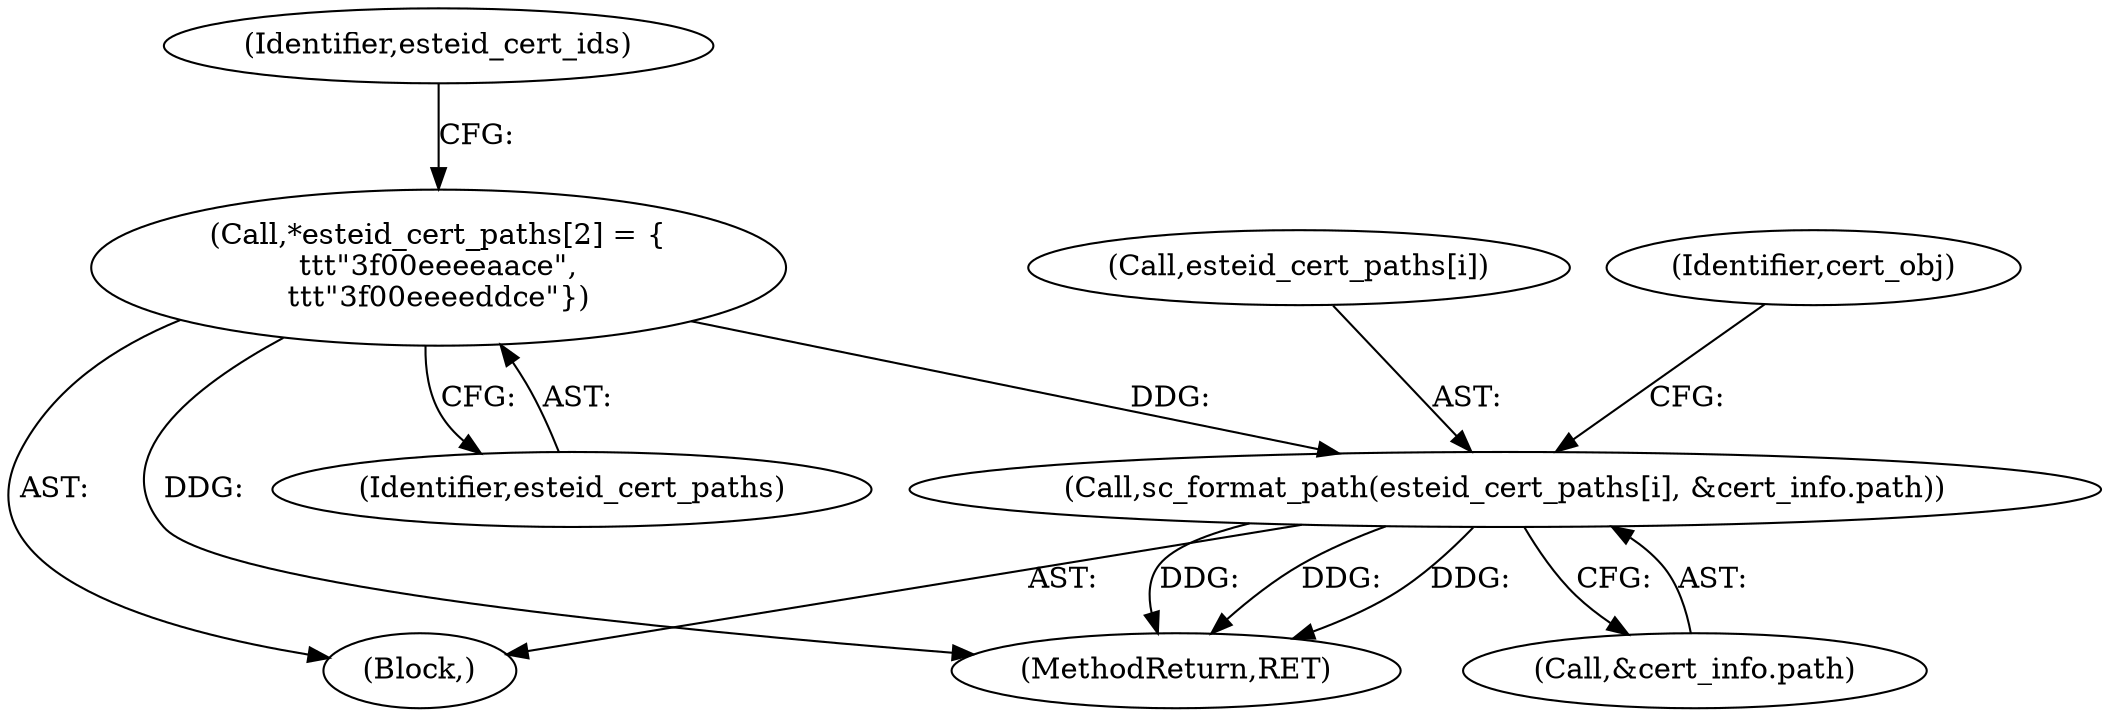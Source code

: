 digraph "0_OpenSC_360e95d45ac4123255a4c796db96337f332160ad#diff-d643a0fa169471dbf2912f4866dc49c5_4@array" {
"1000264" [label="(Call,sc_format_path(esteid_cert_paths[i], &cert_info.path))"];
"1000227" [label="(Call,*esteid_cert_paths[2] = {\n\t\t\t\"3f00eeeeaace\",\n\t\t\t\"3f00eeeeddce\"})"];
"1000264" [label="(Call,sc_format_path(esteid_cert_paths[i], &cert_info.path))"];
"1000231" [label="(Identifier,esteid_cert_ids)"];
"1000222" [label="(Block,)"];
"1000228" [label="(Identifier,esteid_cert_paths)"];
"1000274" [label="(Identifier,cert_obj)"];
"1000834" [label="(MethodReturn,RET)"];
"1000265" [label="(Call,esteid_cert_paths[i])"];
"1000227" [label="(Call,*esteid_cert_paths[2] = {\n\t\t\t\"3f00eeeeaace\",\n\t\t\t\"3f00eeeeddce\"})"];
"1000268" [label="(Call,&cert_info.path)"];
"1000264" -> "1000222"  [label="AST: "];
"1000264" -> "1000268"  [label="CFG: "];
"1000265" -> "1000264"  [label="AST: "];
"1000268" -> "1000264"  [label="AST: "];
"1000274" -> "1000264"  [label="CFG: "];
"1000264" -> "1000834"  [label="DDG: "];
"1000264" -> "1000834"  [label="DDG: "];
"1000264" -> "1000834"  [label="DDG: "];
"1000227" -> "1000264"  [label="DDG: "];
"1000227" -> "1000222"  [label="AST: "];
"1000227" -> "1000228"  [label="CFG: "];
"1000228" -> "1000227"  [label="AST: "];
"1000231" -> "1000227"  [label="CFG: "];
"1000227" -> "1000834"  [label="DDG: "];
}
